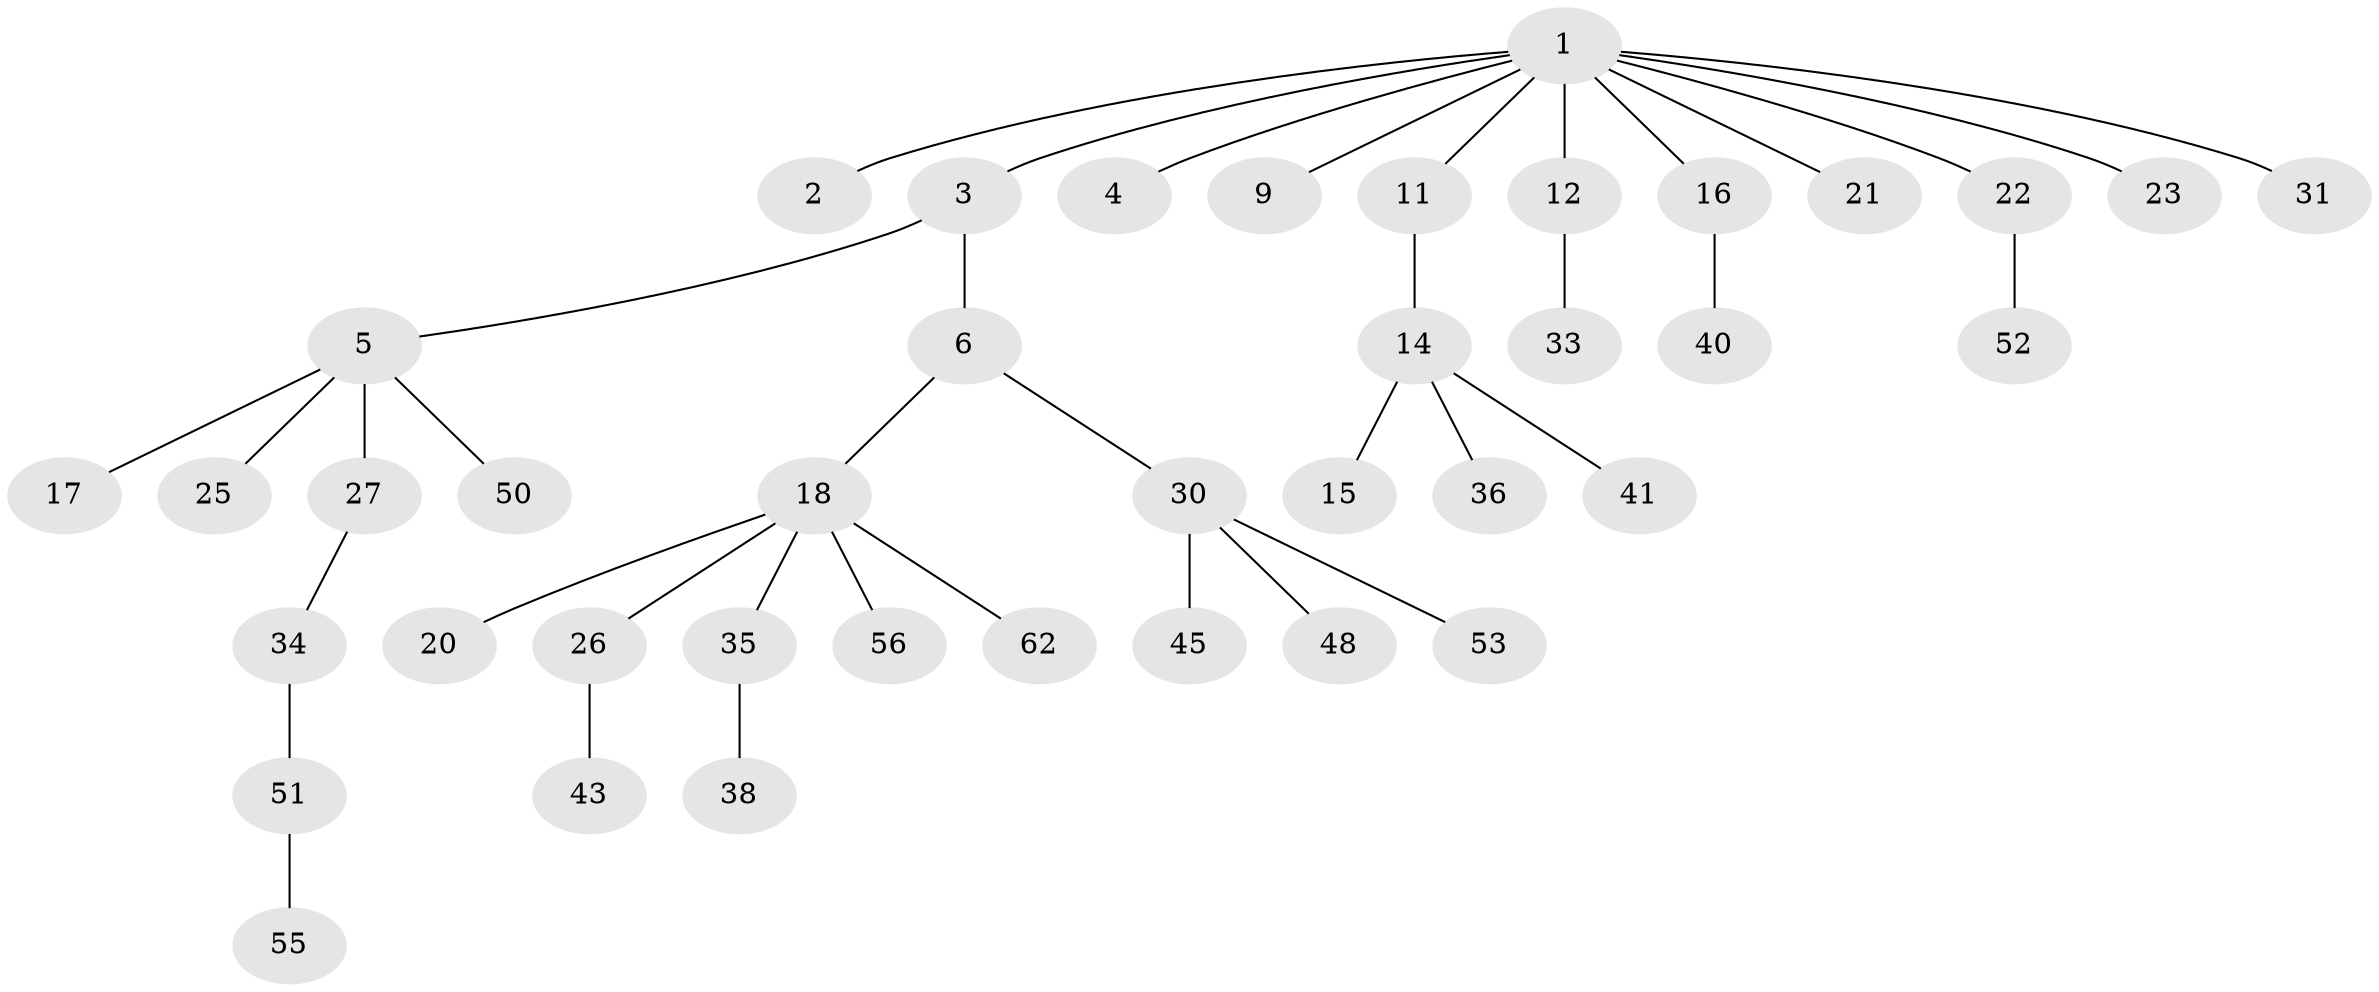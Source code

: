 // original degree distribution, {6: 0.015873015873015872, 1: 0.5396825396825397, 4: 0.031746031746031744, 3: 0.15873015873015872, 2: 0.19047619047619047, 7: 0.015873015873015872, 5: 0.047619047619047616}
// Generated by graph-tools (version 1.1) at 2025/11/02/27/25 16:11:27]
// undirected, 40 vertices, 39 edges
graph export_dot {
graph [start="1"]
  node [color=gray90,style=filled];
  1 [super="+10"];
  2;
  3 [super="+8"];
  4;
  5 [super="+7"];
  6 [super="+13"];
  9 [super="+28"];
  11 [super="+54"];
  12 [super="+37"];
  14 [super="+32"];
  15 [super="+39"];
  16 [super="+24"];
  17;
  18 [super="+19"];
  20;
  21;
  22 [super="+46"];
  23;
  25;
  26 [super="+29"];
  27 [super="+49"];
  30 [super="+60"];
  31 [super="+61"];
  33 [super="+42"];
  34 [super="+57"];
  35;
  36 [super="+63"];
  38 [super="+58"];
  40;
  41 [super="+44"];
  43;
  45 [super="+47"];
  48;
  50;
  51;
  52;
  53;
  55 [super="+59"];
  56;
  62;
  1 -- 2;
  1 -- 3;
  1 -- 4;
  1 -- 9;
  1 -- 31;
  1 -- 16;
  1 -- 21;
  1 -- 22;
  1 -- 23;
  1 -- 11;
  1 -- 12;
  3 -- 5;
  3 -- 6;
  5 -- 25;
  5 -- 50;
  5 -- 17;
  5 -- 27;
  6 -- 18;
  6 -- 30;
  11 -- 14;
  12 -- 33;
  14 -- 15;
  14 -- 36;
  14 -- 41;
  16 -- 40;
  18 -- 62;
  18 -- 35;
  18 -- 20;
  18 -- 56;
  18 -- 26;
  22 -- 52;
  26 -- 43;
  27 -- 34;
  30 -- 45;
  30 -- 48;
  30 -- 53;
  34 -- 51;
  35 -- 38;
  51 -- 55;
}
